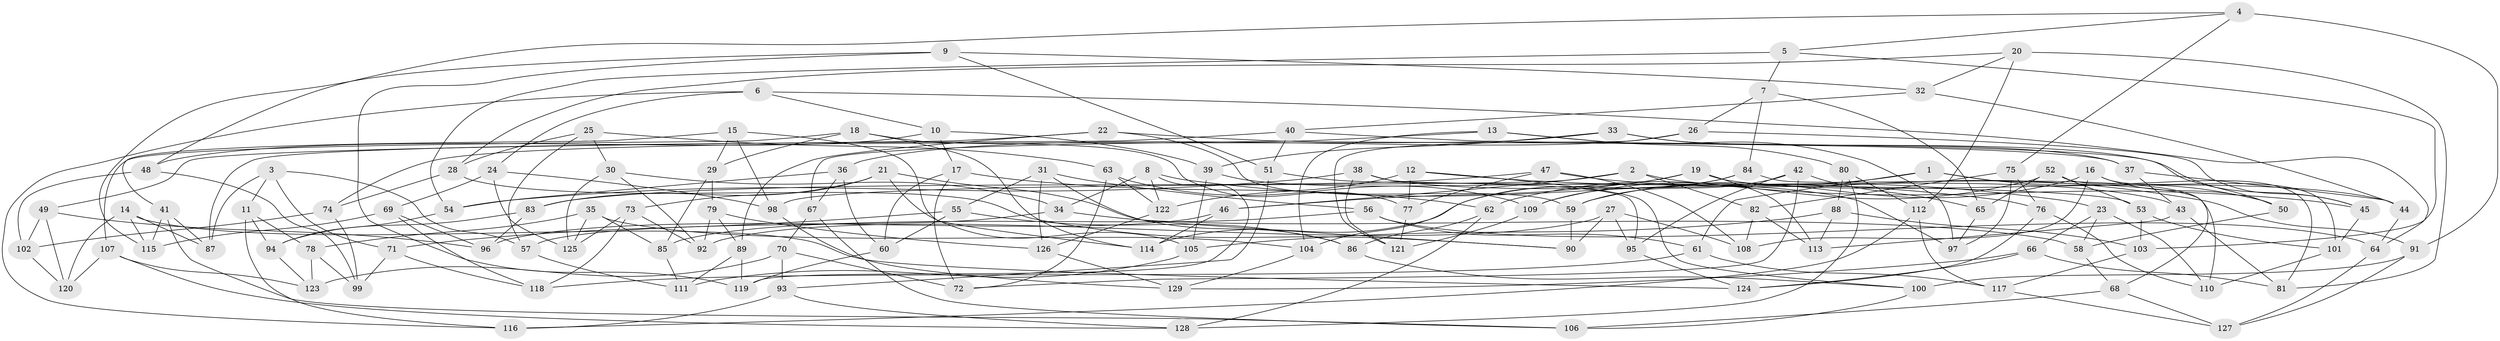 // coarse degree distribution, {6: 0.4, 4: 0.5555555555555556, 5: 0.03333333333333333, 3: 0.011111111111111112}
// Generated by graph-tools (version 1.1) at 2025/24/03/03/25 07:24:27]
// undirected, 129 vertices, 258 edges
graph export_dot {
graph [start="1"]
  node [color=gray90,style=filled];
  1;
  2;
  3;
  4;
  5;
  6;
  7;
  8;
  9;
  10;
  11;
  12;
  13;
  14;
  15;
  16;
  17;
  18;
  19;
  20;
  21;
  22;
  23;
  24;
  25;
  26;
  27;
  28;
  29;
  30;
  31;
  32;
  33;
  34;
  35;
  36;
  37;
  38;
  39;
  40;
  41;
  42;
  43;
  44;
  45;
  46;
  47;
  48;
  49;
  50;
  51;
  52;
  53;
  54;
  55;
  56;
  57;
  58;
  59;
  60;
  61;
  62;
  63;
  64;
  65;
  66;
  67;
  68;
  69;
  70;
  71;
  72;
  73;
  74;
  75;
  76;
  77;
  78;
  79;
  80;
  81;
  82;
  83;
  84;
  85;
  86;
  87;
  88;
  89;
  90;
  91;
  92;
  93;
  94;
  95;
  96;
  97;
  98;
  99;
  100;
  101;
  102;
  103;
  104;
  105;
  106;
  107;
  108;
  109;
  110;
  111;
  112;
  113;
  114;
  115;
  116;
  117;
  118;
  119;
  120;
  121;
  122;
  123;
  124;
  125;
  126;
  127;
  128;
  129;
  1 -- 61;
  1 -- 68;
  1 -- 109;
  1 -- 50;
  2 -- 82;
  2 -- 46;
  2 -- 45;
  2 -- 98;
  3 -- 87;
  3 -- 71;
  3 -- 57;
  3 -- 11;
  4 -- 48;
  4 -- 5;
  4 -- 75;
  4 -- 91;
  5 -- 7;
  5 -- 54;
  5 -- 103;
  6 -- 116;
  6 -- 64;
  6 -- 10;
  6 -- 24;
  7 -- 65;
  7 -- 26;
  7 -- 84;
  8 -- 122;
  8 -- 76;
  8 -- 119;
  8 -- 34;
  9 -- 51;
  9 -- 32;
  9 -- 119;
  9 -- 115;
  10 -- 39;
  10 -- 17;
  10 -- 48;
  11 -- 78;
  11 -- 94;
  11 -- 116;
  12 -- 23;
  12 -- 77;
  12 -- 122;
  12 -- 100;
  13 -- 80;
  13 -- 104;
  13 -- 67;
  13 -- 97;
  14 -- 115;
  14 -- 124;
  14 -- 87;
  14 -- 120;
  15 -- 114;
  15 -- 98;
  15 -- 29;
  15 -- 41;
  16 -- 101;
  16 -- 50;
  16 -- 108;
  16 -- 59;
  17 -- 72;
  17 -- 60;
  17 -- 62;
  18 -- 77;
  18 -- 29;
  18 -- 114;
  18 -- 107;
  19 -- 44;
  19 -- 104;
  19 -- 46;
  19 -- 113;
  20 -- 32;
  20 -- 81;
  20 -- 28;
  20 -- 112;
  21 -- 105;
  21 -- 86;
  21 -- 73;
  21 -- 83;
  22 -- 37;
  22 -- 49;
  22 -- 59;
  22 -- 89;
  23 -- 66;
  23 -- 58;
  23 -- 110;
  24 -- 125;
  24 -- 98;
  24 -- 69;
  25 -- 28;
  25 -- 30;
  25 -- 57;
  25 -- 63;
  26 -- 36;
  26 -- 121;
  26 -- 45;
  27 -- 95;
  27 -- 108;
  27 -- 90;
  27 -- 92;
  28 -- 74;
  28 -- 90;
  29 -- 85;
  29 -- 79;
  30 -- 34;
  30 -- 92;
  30 -- 125;
  31 -- 90;
  31 -- 126;
  31 -- 55;
  31 -- 56;
  32 -- 40;
  32 -- 44;
  33 -- 74;
  33 -- 37;
  33 -- 50;
  33 -- 39;
  34 -- 58;
  34 -- 57;
  35 -- 104;
  35 -- 78;
  35 -- 125;
  35 -- 85;
  36 -- 60;
  36 -- 67;
  36 -- 54;
  37 -- 44;
  37 -- 43;
  38 -- 43;
  38 -- 54;
  38 -- 121;
  38 -- 95;
  39 -- 105;
  39 -- 97;
  40 -- 51;
  40 -- 45;
  40 -- 87;
  41 -- 115;
  41 -- 87;
  41 -- 106;
  42 -- 72;
  42 -- 59;
  42 -- 95;
  42 -- 65;
  43 -- 81;
  43 -- 113;
  44 -- 64;
  45 -- 101;
  46 -- 114;
  46 -- 96;
  47 -- 83;
  47 -- 91;
  47 -- 108;
  47 -- 77;
  48 -- 102;
  48 -- 99;
  49 -- 120;
  49 -- 96;
  49 -- 102;
  50 -- 58;
  51 -- 53;
  51 -- 93;
  52 -- 65;
  52 -- 53;
  52 -- 81;
  52 -- 62;
  53 -- 101;
  53 -- 103;
  54 -- 94;
  55 -- 60;
  55 -- 71;
  55 -- 86;
  56 -- 64;
  56 -- 61;
  56 -- 85;
  57 -- 111;
  58 -- 68;
  59 -- 90;
  60 -- 119;
  61 -- 117;
  61 -- 118;
  62 -- 86;
  62 -- 128;
  63 -- 72;
  63 -- 122;
  63 -- 109;
  64 -- 127;
  65 -- 97;
  66 -- 81;
  66 -- 129;
  66 -- 124;
  67 -- 70;
  67 -- 106;
  68 -- 106;
  68 -- 127;
  69 -- 96;
  69 -- 115;
  69 -- 118;
  70 -- 93;
  70 -- 123;
  70 -- 72;
  71 -- 118;
  71 -- 99;
  73 -- 92;
  73 -- 118;
  73 -- 125;
  74 -- 102;
  74 -- 99;
  75 -- 76;
  75 -- 82;
  75 -- 97;
  76 -- 124;
  76 -- 110;
  77 -- 121;
  78 -- 99;
  78 -- 123;
  79 -- 92;
  79 -- 89;
  79 -- 126;
  80 -- 112;
  80 -- 128;
  80 -- 88;
  82 -- 108;
  82 -- 113;
  83 -- 96;
  83 -- 94;
  84 -- 114;
  84 -- 110;
  84 -- 109;
  85 -- 111;
  86 -- 100;
  88 -- 113;
  88 -- 103;
  88 -- 105;
  89 -- 111;
  89 -- 119;
  91 -- 100;
  91 -- 127;
  93 -- 128;
  93 -- 116;
  94 -- 123;
  95 -- 124;
  98 -- 129;
  100 -- 106;
  101 -- 110;
  102 -- 120;
  103 -- 117;
  104 -- 129;
  105 -- 111;
  107 -- 128;
  107 -- 120;
  107 -- 123;
  109 -- 121;
  112 -- 116;
  112 -- 117;
  117 -- 127;
  122 -- 126;
  126 -- 129;
}
